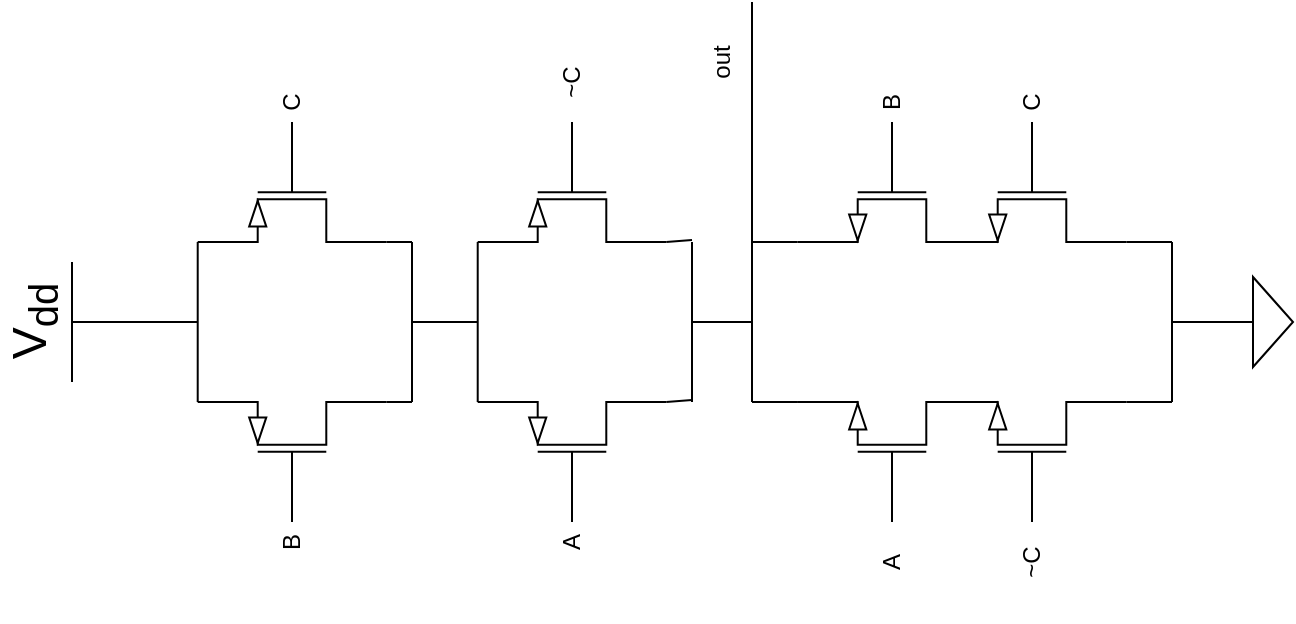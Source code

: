 <mxfile version="20.3.0" type="device"><diagram id="KvfyMR07-3sDdYIReJaW" name="Page-1"><mxGraphModel dx="1175" dy="862" grid="1" gridSize="10" guides="1" tooltips="1" connect="1" arrows="1" fold="1" page="1" pageScale="1" pageWidth="827" pageHeight="1169" math="0" shadow="0"><root><mxCell id="0"/><mxCell id="1" parent="0"/><mxCell id="JLstgLjeVJTRw2-MlRz9-17" value="" style="group;rotation=-90;" vertex="1" connectable="0" parent="1"><mxGeometry x="200" y="90" width="310" height="610" as="geometry"/></mxCell><mxCell id="n2oybBGto00z-1PlYWuG-22" style="edgeStyle=none;rounded=0;orthogonalLoop=1;jettySize=auto;html=1;exitX=1;exitY=1;exitDx=0;exitDy=0;exitPerimeter=0;endArrow=none;endFill=0;" parent="JLstgLjeVJTRw2-MlRz9-17" source="n2oybBGto00z-1PlYWuG-2" edge="1"><mxGeometry relative="1" as="geometry"><mxPoint x="190" y="350" as="targetPoint"/></mxGeometry></mxCell><mxCell id="n2oybBGto00z-1PlYWuG-2" value="" style="verticalLabelPosition=bottom;shadow=0;dashed=0;align=center;html=1;verticalAlign=top;shape=mxgraph.electrical.transistors.nmos;pointerEvents=1;flipV=1;rotation=-90;" parent="JLstgLjeVJTRw2-MlRz9-17" vertex="1"><mxGeometry x="230" y="330" width="60" height="100" as="geometry"/></mxCell><mxCell id="n2oybBGto00z-1PlYWuG-9" style="edgeStyle=none;rounded=0;orthogonalLoop=1;jettySize=auto;html=1;exitX=1;exitY=0;exitDx=0;exitDy=0;exitPerimeter=0;endArrow=none;endFill=0;" parent="JLstgLjeVJTRw2-MlRz9-17" source="n2oybBGto00z-1PlYWuG-3" edge="1"><mxGeometry relative="1" as="geometry"><mxPoint x="400" y="350" as="targetPoint"/></mxGeometry></mxCell><mxCell id="n2oybBGto00z-1PlYWuG-3" value="" style="verticalLabelPosition=bottom;shadow=0;dashed=0;align=center;html=1;verticalAlign=top;shape=mxgraph.electrical.transistors.nmos;pointerEvents=1;flipV=1;rotation=-90;" parent="JLstgLjeVJTRw2-MlRz9-17" vertex="1"><mxGeometry x="300" y="330" width="60" height="100" as="geometry"/></mxCell><mxCell id="n2oybBGto00z-1PlYWuG-21" style="edgeStyle=none;rounded=0;orthogonalLoop=1;jettySize=auto;html=1;exitX=1;exitY=1;exitDx=0;exitDy=0;exitPerimeter=0;endArrow=none;endFill=0;" parent="JLstgLjeVJTRw2-MlRz9-17" source="n2oybBGto00z-1PlYWuG-5" edge="1"><mxGeometry relative="1" as="geometry"><mxPoint x="190" y="270" as="targetPoint"/></mxGeometry></mxCell><mxCell id="n2oybBGto00z-1PlYWuG-5" value="" style="verticalLabelPosition=bottom;shadow=0;dashed=0;align=center;html=1;verticalAlign=top;shape=mxgraph.electrical.transistors.nmos;pointerEvents=1;direction=west;flipV=0;flipH=0;rotation=-90;" parent="JLstgLjeVJTRw2-MlRz9-17" vertex="1"><mxGeometry x="230" y="190" width="60" height="100" as="geometry"/></mxCell><mxCell id="n2oybBGto00z-1PlYWuG-10" value="" style="endArrow=none;html=1;rounded=0;" parent="JLstgLjeVJTRw2-MlRz9-17" edge="1"><mxGeometry width="50" height="50" relative="1" as="geometry"><mxPoint x="400" y="350" as="sourcePoint"/><mxPoint x="400" y="270" as="targetPoint"/></mxGeometry></mxCell><mxCell id="n2oybBGto00z-1PlYWuG-36" style="edgeStyle=elbowEdgeStyle;rounded=0;orthogonalLoop=1;jettySize=auto;html=1;exitX=0.5;exitY=0;exitDx=0;exitDy=0;exitPerimeter=0;endArrow=none;endFill=0;elbow=vertical;" parent="JLstgLjeVJTRw2-MlRz9-17" source="n2oybBGto00z-1PlYWuG-11" edge="1"><mxGeometry relative="1" as="geometry"><mxPoint x="400" y="310" as="targetPoint"/></mxGeometry></mxCell><mxCell id="n2oybBGto00z-1PlYWuG-11" value="" style="pointerEvents=1;verticalLabelPosition=bottom;shadow=0;dashed=0;align=center;html=1;verticalAlign=top;shape=mxgraph.electrical.signal_sources.signal_ground;rotation=-90;" parent="JLstgLjeVJTRw2-MlRz9-17" vertex="1"><mxGeometry x="423" y="295" width="45" height="30" as="geometry"/></mxCell><mxCell id="n2oybBGto00z-1PlYWuG-15" style="edgeStyle=none;rounded=0;orthogonalLoop=1;jettySize=auto;html=1;exitX=1;exitY=1;exitDx=0;exitDy=0;exitPerimeter=0;endArrow=none;endFill=0;" parent="JLstgLjeVJTRw2-MlRz9-17" source="n2oybBGto00z-1PlYWuG-12" edge="1"><mxGeometry relative="1" as="geometry"><mxPoint x="20" y="350" as="targetPoint"/></mxGeometry></mxCell><mxCell id="n2oybBGto00z-1PlYWuG-12" value="" style="verticalLabelPosition=bottom;shadow=0;dashed=0;align=center;html=1;verticalAlign=top;shape=mxgraph.electrical.transistors.pmos;pointerEvents=1;rotation=-90;" parent="JLstgLjeVJTRw2-MlRz9-17" vertex="1"><mxGeometry x="-70" y="330" width="60" height="100" as="geometry"/></mxCell><mxCell id="n2oybBGto00z-1PlYWuG-16" style="edgeStyle=none;rounded=0;orthogonalLoop=1;jettySize=auto;html=1;exitX=1;exitY=1;exitDx=0;exitDy=0;exitPerimeter=0;endArrow=none;endFill=0;" parent="JLstgLjeVJTRw2-MlRz9-17" source="n2oybBGto00z-1PlYWuG-13" edge="1"><mxGeometry relative="1" as="geometry"><mxPoint x="20" y="270" as="targetPoint"/></mxGeometry></mxCell><mxCell id="n2oybBGto00z-1PlYWuG-13" value="" style="verticalLabelPosition=bottom;shadow=0;dashed=0;align=center;html=1;verticalAlign=top;shape=mxgraph.electrical.transistors.pmos;pointerEvents=1;flipH=1;rotation=-90;" parent="JLstgLjeVJTRw2-MlRz9-17" vertex="1"><mxGeometry x="-70" y="190" width="60" height="100" as="geometry"/></mxCell><mxCell id="n2oybBGto00z-1PlYWuG-19" style="edgeStyle=none;rounded=0;orthogonalLoop=1;jettySize=auto;html=1;endArrow=none;endFill=0;" parent="JLstgLjeVJTRw2-MlRz9-17" edge="1"><mxGeometry relative="1" as="geometry"><mxPoint x="190" y="310" as="targetPoint"/><mxPoint x="160" y="310" as="sourcePoint"/></mxGeometry></mxCell><mxCell id="n2oybBGto00z-1PlYWuG-17" value="" style="endArrow=none;html=1;rounded=0;" parent="JLstgLjeVJTRw2-MlRz9-17" edge="1"><mxGeometry width="50" height="50" relative="1" as="geometry"><mxPoint x="20" y="350" as="sourcePoint"/><mxPoint x="20" y="270" as="targetPoint"/><Array as="points"><mxPoint x="20" y="310"/></Array></mxGeometry></mxCell><mxCell id="n2oybBGto00z-1PlYWuG-20" style="edgeStyle=none;rounded=0;orthogonalLoop=1;jettySize=auto;html=1;exitX=1;exitY=1;exitDx=0;exitDy=0;exitPerimeter=0;entryX=1;entryY=1.029;entryDx=0;entryDy=0;entryPerimeter=0;endArrow=none;endFill=0;" parent="JLstgLjeVJTRw2-MlRz9-17" source="n2oybBGto00z-1PlYWuG-2" target="n2oybBGto00z-1PlYWuG-2" edge="1"><mxGeometry relative="1" as="geometry"/></mxCell><mxCell id="n2oybBGto00z-1PlYWuG-23" value="" style="endArrow=none;html=1;rounded=0;" parent="JLstgLjeVJTRw2-MlRz9-17" edge="1"><mxGeometry width="50" height="50" relative="1" as="geometry"><mxPoint x="190" y="350" as="sourcePoint"/><mxPoint x="190" y="150" as="targetPoint"/></mxGeometry></mxCell><mxCell id="n2oybBGto00z-1PlYWuG-24" value="A" style="text;html=1;strokeColor=none;fillColor=none;align=center;verticalAlign=middle;whiteSpace=wrap;rounded=0;rotation=-90;" parent="JLstgLjeVJTRw2-MlRz9-17" vertex="1"><mxGeometry x="230" y="415" width="60" height="30" as="geometry"/></mxCell><mxCell id="n2oybBGto00z-1PlYWuG-25" value="~C" style="text;html=1;strokeColor=none;fillColor=none;align=center;verticalAlign=middle;whiteSpace=wrap;rounded=0;rotation=-90;" parent="JLstgLjeVJTRw2-MlRz9-17" vertex="1"><mxGeometry x="300" y="415" width="60" height="30" as="geometry"/></mxCell><mxCell id="n2oybBGto00z-1PlYWuG-26" value="B" style="text;html=1;strokeColor=none;fillColor=none;align=center;verticalAlign=middle;whiteSpace=wrap;rounded=0;rotation=-90;" parent="JLstgLjeVJTRw2-MlRz9-17" vertex="1"><mxGeometry x="230" y="185" width="60" height="30" as="geometry"/></mxCell><mxCell id="n2oybBGto00z-1PlYWuG-30" value="" style="endArrow=none;html=1;rounded=0;exitX=1;exitY=0;exitDx=0;exitDy=0;exitPerimeter=0;entryX=1;entryY=0;entryDx=0;entryDy=0;entryPerimeter=0;" parent="JLstgLjeVJTRw2-MlRz9-17" source="n2oybBGto00z-1PlYWuG-12" target="n2oybBGto00z-1PlYWuG-13" edge="1"><mxGeometry width="50" height="50" relative="1" as="geometry"><mxPoint x="-70" y="370" as="sourcePoint"/><mxPoint x="-120" y="320" as="targetPoint"/></mxGeometry></mxCell><mxCell id="n2oybBGto00z-1PlYWuG-37" style="rounded=0;orthogonalLoop=1;jettySize=auto;elbow=vertical;html=1;exitX=0.5;exitY=0;exitDx=0;exitDy=0;exitPerimeter=0;endArrow=none;endFill=0;" parent="JLstgLjeVJTRw2-MlRz9-17" source="n2oybBGto00z-1PlYWuG-31" edge="1"><mxGeometry relative="1" as="geometry"><mxPoint x="-87" y="310" as="targetPoint"/></mxGeometry></mxCell><mxCell id="n2oybBGto00z-1PlYWuG-31" value="V&lt;sub&gt;dd&lt;/sub&gt;" style="verticalLabelPosition=top;verticalAlign=bottom;shape=mxgraph.electrical.signal_sources.vdd;shadow=0;dashed=0;align=center;strokeWidth=1;fontSize=24;html=1;flipV=1;rotation=-90;" parent="JLstgLjeVJTRw2-MlRz9-17" vertex="1"><mxGeometry x="-160" y="290" width="60" height="40" as="geometry"/></mxCell><mxCell id="n2oybBGto00z-1PlYWuG-32" value="out" style="text;html=1;strokeColor=none;fillColor=none;align=center;verticalAlign=middle;whiteSpace=wrap;rounded=0;rotation=-90;" parent="JLstgLjeVJTRw2-MlRz9-17" vertex="1"><mxGeometry x="145" y="165" width="60" height="30" as="geometry"/></mxCell><mxCell id="JLstgLjeVJTRw2-MlRz9-2" style="edgeStyle=orthogonalEdgeStyle;rounded=0;orthogonalLoop=1;jettySize=auto;html=1;exitX=1;exitY=0;exitDx=0;exitDy=0;exitPerimeter=0;endArrow=none;endFill=0;" edge="1" parent="JLstgLjeVJTRw2-MlRz9-17" source="JLstgLjeVJTRw2-MlRz9-1"><mxGeometry relative="1" as="geometry"><mxPoint x="400" y="270" as="targetPoint"/></mxGeometry></mxCell><mxCell id="JLstgLjeVJTRw2-MlRz9-1" value="" style="verticalLabelPosition=bottom;shadow=0;dashed=0;align=center;html=1;verticalAlign=top;shape=mxgraph.electrical.transistors.nmos;pointerEvents=1;direction=west;flipV=0;flipH=0;rotation=-90;" vertex="1" parent="JLstgLjeVJTRw2-MlRz9-17"><mxGeometry x="300" y="190" width="60" height="100" as="geometry"/></mxCell><mxCell id="JLstgLjeVJTRw2-MlRz9-3" value="C" style="text;html=1;strokeColor=none;fillColor=none;align=center;verticalAlign=middle;whiteSpace=wrap;rounded=0;rotation=-90;" vertex="1" parent="JLstgLjeVJTRw2-MlRz9-17"><mxGeometry x="300" y="185" width="60" height="30" as="geometry"/></mxCell><mxCell id="JLstgLjeVJTRw2-MlRz9-5" style="edgeStyle=none;rounded=0;orthogonalLoop=1;jettySize=auto;html=1;exitX=1;exitY=1;exitDx=0;exitDy=0;exitPerimeter=0;endArrow=none;endFill=0;" edge="1" parent="JLstgLjeVJTRw2-MlRz9-17" source="JLstgLjeVJTRw2-MlRz9-6"><mxGeometry relative="1" as="geometry"><mxPoint x="160" y="349" as="targetPoint"/></mxGeometry></mxCell><mxCell id="JLstgLjeVJTRw2-MlRz9-6" value="" style="verticalLabelPosition=bottom;shadow=0;dashed=0;align=center;html=1;verticalAlign=top;shape=mxgraph.electrical.transistors.pmos;pointerEvents=1;rotation=-90;" vertex="1" parent="JLstgLjeVJTRw2-MlRz9-17"><mxGeometry x="70" y="330" width="60" height="100" as="geometry"/></mxCell><mxCell id="JLstgLjeVJTRw2-MlRz9-7" style="edgeStyle=none;rounded=0;orthogonalLoop=1;jettySize=auto;html=1;exitX=1;exitY=1;exitDx=0;exitDy=0;exitPerimeter=0;endArrow=none;endFill=0;" edge="1" parent="JLstgLjeVJTRw2-MlRz9-17" source="JLstgLjeVJTRw2-MlRz9-8"><mxGeometry relative="1" as="geometry"><mxPoint x="160" y="269" as="targetPoint"/></mxGeometry></mxCell><mxCell id="JLstgLjeVJTRw2-MlRz9-8" value="" style="verticalLabelPosition=bottom;shadow=0;dashed=0;align=center;html=1;verticalAlign=top;shape=mxgraph.electrical.transistors.pmos;pointerEvents=1;flipH=1;rotation=-90;" vertex="1" parent="JLstgLjeVJTRw2-MlRz9-17"><mxGeometry x="70" y="190" width="60" height="100" as="geometry"/></mxCell><mxCell id="JLstgLjeVJTRw2-MlRz9-10" value="" style="endArrow=none;html=1;rounded=0;" edge="1" parent="JLstgLjeVJTRw2-MlRz9-17"><mxGeometry width="50" height="50" relative="1" as="geometry"><mxPoint x="160" y="350" as="sourcePoint"/><mxPoint x="160" y="270" as="targetPoint"/></mxGeometry></mxCell><mxCell id="JLstgLjeVJTRw2-MlRz9-11" value="" style="endArrow=none;html=1;rounded=0;exitX=1;exitY=0;exitDx=0;exitDy=0;exitPerimeter=0;entryX=1;entryY=0;entryDx=0;entryDy=0;entryPerimeter=0;" edge="1" parent="JLstgLjeVJTRw2-MlRz9-17" source="JLstgLjeVJTRw2-MlRz9-6" target="JLstgLjeVJTRw2-MlRz9-8"><mxGeometry width="50" height="50" relative="1" as="geometry"><mxPoint x="70" y="370" as="sourcePoint"/><mxPoint x="20" y="320" as="targetPoint"/><Array as="points"/></mxGeometry></mxCell><mxCell id="JLstgLjeVJTRw2-MlRz9-12" value="" style="endArrow=none;html=1;rounded=0;" edge="1" parent="JLstgLjeVJTRw2-MlRz9-17"><mxGeometry width="50" height="50" relative="1" as="geometry"><mxPoint x="53" y="310" as="sourcePoint"/><mxPoint x="20" y="310" as="targetPoint"/></mxGeometry></mxCell><mxCell id="JLstgLjeVJTRw2-MlRz9-13" value="B" style="text;html=1;strokeColor=none;fillColor=none;align=center;verticalAlign=middle;whiteSpace=wrap;rounded=0;rotation=-90;" vertex="1" parent="JLstgLjeVJTRw2-MlRz9-17"><mxGeometry x="-70" y="405" width="60" height="30" as="geometry"/></mxCell><mxCell id="JLstgLjeVJTRw2-MlRz9-14" value="C" style="text;html=1;strokeColor=none;fillColor=none;align=center;verticalAlign=middle;whiteSpace=wrap;rounded=0;rotation=-90;" vertex="1" parent="JLstgLjeVJTRw2-MlRz9-17"><mxGeometry x="-70" y="185" width="60" height="30" as="geometry"/></mxCell><mxCell id="JLstgLjeVJTRw2-MlRz9-15" value="A" style="text;html=1;strokeColor=none;fillColor=none;align=center;verticalAlign=middle;whiteSpace=wrap;rounded=0;rotation=-90;" vertex="1" parent="JLstgLjeVJTRw2-MlRz9-17"><mxGeometry x="70" y="405" width="60" height="30" as="geometry"/></mxCell><mxCell id="JLstgLjeVJTRw2-MlRz9-16" value="~C" style="text;html=1;strokeColor=none;fillColor=none;align=center;verticalAlign=middle;whiteSpace=wrap;rounded=0;rotation=-90;" vertex="1" parent="JLstgLjeVJTRw2-MlRz9-17"><mxGeometry x="70" y="175" width="60" height="30" as="geometry"/></mxCell></root></mxGraphModel></diagram></mxfile>